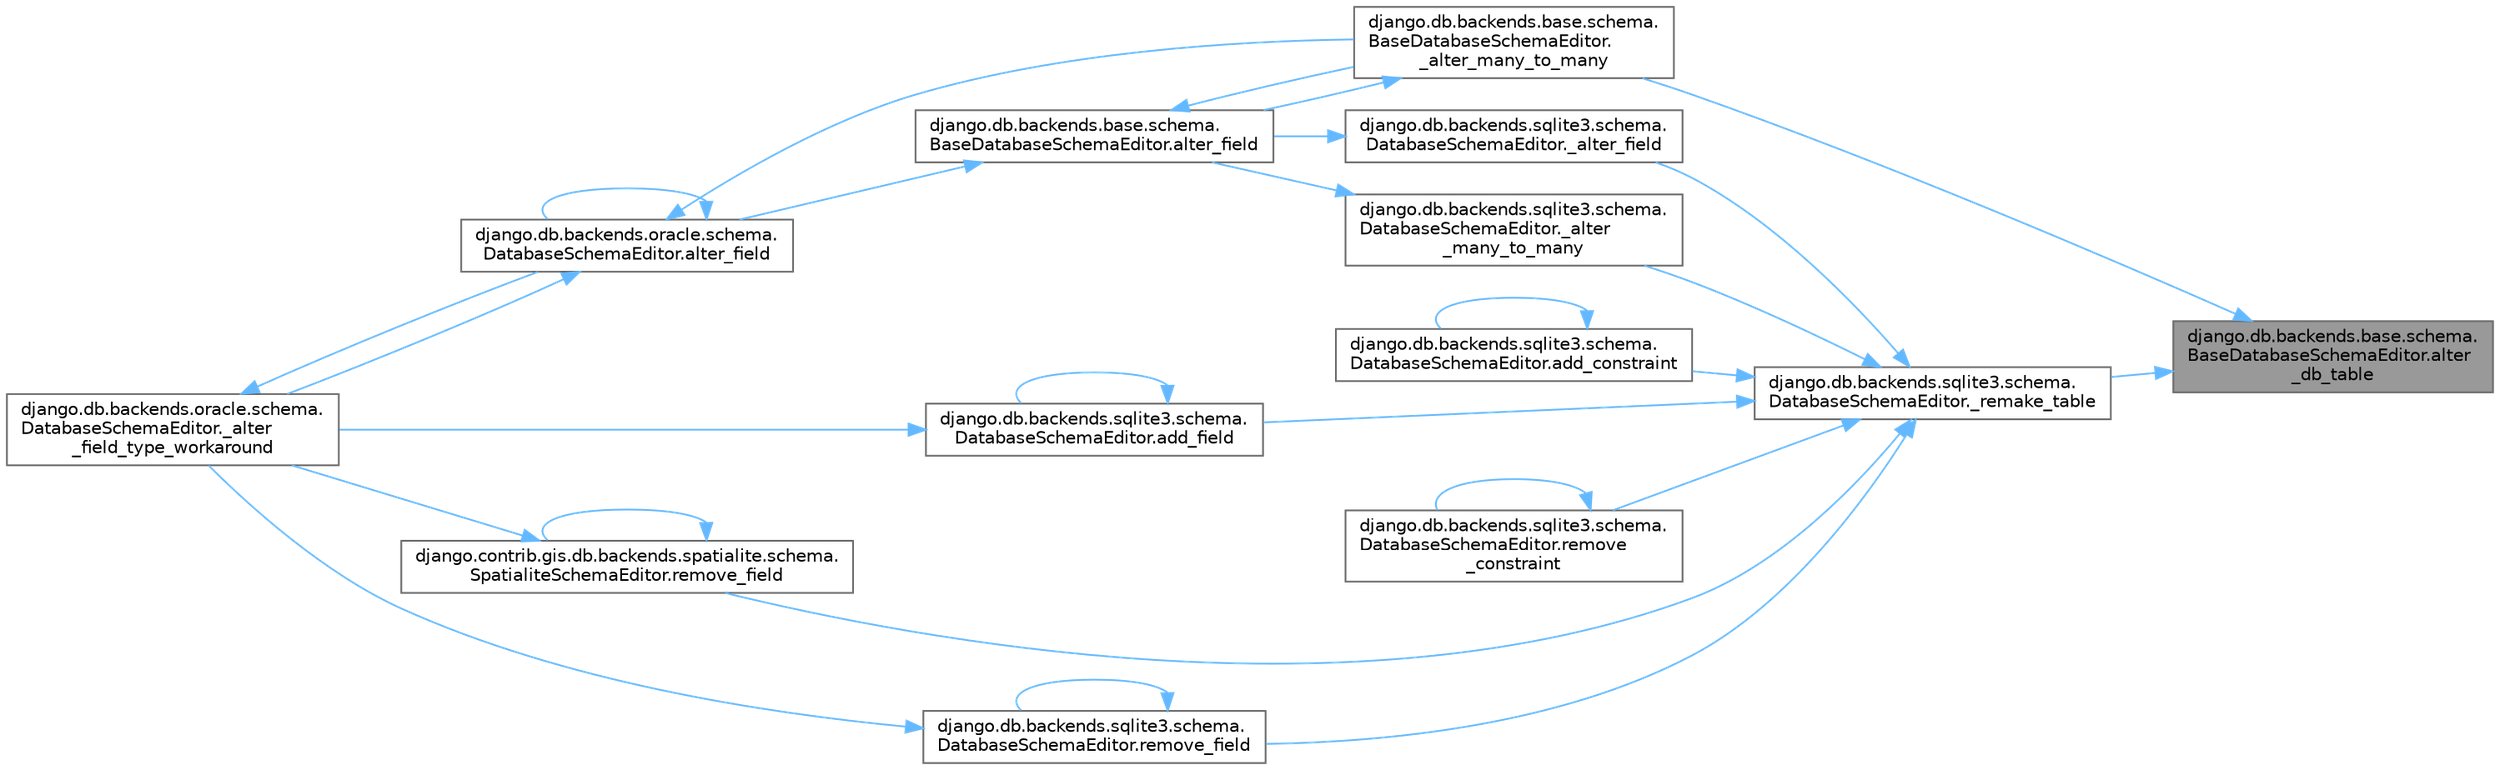 digraph "django.db.backends.base.schema.BaseDatabaseSchemaEditor.alter_db_table"
{
 // LATEX_PDF_SIZE
  bgcolor="transparent";
  edge [fontname=Helvetica,fontsize=10,labelfontname=Helvetica,labelfontsize=10];
  node [fontname=Helvetica,fontsize=10,shape=box,height=0.2,width=0.4];
  rankdir="RL";
  Node1 [id="Node000001",label="django.db.backends.base.schema.\lBaseDatabaseSchemaEditor.alter\l_db_table",height=0.2,width=0.4,color="gray40", fillcolor="grey60", style="filled", fontcolor="black",tooltip=" "];
  Node1 -> Node2 [id="edge1_Node000001_Node000002",dir="back",color="steelblue1",style="solid",tooltip=" "];
  Node2 [id="Node000002",label="django.db.backends.base.schema.\lBaseDatabaseSchemaEditor.\l_alter_many_to_many",height=0.2,width=0.4,color="grey40", fillcolor="white", style="filled",URL="$classdjango_1_1db_1_1backends_1_1base_1_1schema_1_1_base_database_schema_editor.html#a9774e6eb9ebfca5a149ac43b84a5ce33",tooltip=" "];
  Node2 -> Node3 [id="edge2_Node000002_Node000003",dir="back",color="steelblue1",style="solid",tooltip=" "];
  Node3 [id="Node000003",label="django.db.backends.base.schema.\lBaseDatabaseSchemaEditor.alter_field",height=0.2,width=0.4,color="grey40", fillcolor="white", style="filled",URL="$classdjango_1_1db_1_1backends_1_1base_1_1schema_1_1_base_database_schema_editor.html#ab1e8119bc95148d911edd2b67ff9f6bd",tooltip=" "];
  Node3 -> Node2 [id="edge3_Node000003_Node000002",dir="back",color="steelblue1",style="solid",tooltip=" "];
  Node3 -> Node4 [id="edge4_Node000003_Node000004",dir="back",color="steelblue1",style="solid",tooltip=" "];
  Node4 [id="Node000004",label="django.db.backends.oracle.schema.\lDatabaseSchemaEditor.alter_field",height=0.2,width=0.4,color="grey40", fillcolor="white", style="filled",URL="$classdjango_1_1db_1_1backends_1_1oracle_1_1schema_1_1_database_schema_editor.html#abeddc040d6a7af1ca57aee72ee85784f",tooltip=" "];
  Node4 -> Node5 [id="edge5_Node000004_Node000005",dir="back",color="steelblue1",style="solid",tooltip=" "];
  Node5 [id="Node000005",label="django.db.backends.oracle.schema.\lDatabaseSchemaEditor._alter\l_field_type_workaround",height=0.2,width=0.4,color="grey40", fillcolor="white", style="filled",URL="$classdjango_1_1db_1_1backends_1_1oracle_1_1schema_1_1_database_schema_editor.html#a78bc314f7e1030c1ef072c72a185ebd5",tooltip=" "];
  Node5 -> Node4 [id="edge6_Node000005_Node000004",dir="back",color="steelblue1",style="solid",tooltip=" "];
  Node4 -> Node2 [id="edge7_Node000004_Node000002",dir="back",color="steelblue1",style="solid",tooltip=" "];
  Node4 -> Node4 [id="edge8_Node000004_Node000004",dir="back",color="steelblue1",style="solid",tooltip=" "];
  Node1 -> Node6 [id="edge9_Node000001_Node000006",dir="back",color="steelblue1",style="solid",tooltip=" "];
  Node6 [id="Node000006",label="django.db.backends.sqlite3.schema.\lDatabaseSchemaEditor._remake_table",height=0.2,width=0.4,color="grey40", fillcolor="white", style="filled",URL="$classdjango_1_1db_1_1backends_1_1sqlite3_1_1schema_1_1_database_schema_editor.html#a9b5b247b2cd836c48a65726025b45e11",tooltip=" "];
  Node6 -> Node7 [id="edge10_Node000006_Node000007",dir="back",color="steelblue1",style="solid",tooltip=" "];
  Node7 [id="Node000007",label="django.db.backends.sqlite3.schema.\lDatabaseSchemaEditor._alter_field",height=0.2,width=0.4,color="grey40", fillcolor="white", style="filled",URL="$classdjango_1_1db_1_1backends_1_1sqlite3_1_1schema_1_1_database_schema_editor.html#ab256c1d60756ea054e7249a3aa80d43b",tooltip=" "];
  Node7 -> Node3 [id="edge11_Node000007_Node000003",dir="back",color="steelblue1",style="solid",tooltip=" "];
  Node6 -> Node8 [id="edge12_Node000006_Node000008",dir="back",color="steelblue1",style="solid",tooltip=" "];
  Node8 [id="Node000008",label="django.db.backends.sqlite3.schema.\lDatabaseSchemaEditor._alter\l_many_to_many",height=0.2,width=0.4,color="grey40", fillcolor="white", style="filled",URL="$classdjango_1_1db_1_1backends_1_1sqlite3_1_1schema_1_1_database_schema_editor.html#a0eb5631cba4809779acc541260e47610",tooltip=" "];
  Node8 -> Node3 [id="edge13_Node000008_Node000003",dir="back",color="steelblue1",style="solid",tooltip=" "];
  Node6 -> Node9 [id="edge14_Node000006_Node000009",dir="back",color="steelblue1",style="solid",tooltip=" "];
  Node9 [id="Node000009",label="django.db.backends.sqlite3.schema.\lDatabaseSchemaEditor.add_constraint",height=0.2,width=0.4,color="grey40", fillcolor="white", style="filled",URL="$classdjango_1_1db_1_1backends_1_1sqlite3_1_1schema_1_1_database_schema_editor.html#a7eb97cc68176d5b2f8034c1c14b3efec",tooltip=" "];
  Node9 -> Node9 [id="edge15_Node000009_Node000009",dir="back",color="steelblue1",style="solid",tooltip=" "];
  Node6 -> Node10 [id="edge16_Node000006_Node000010",dir="back",color="steelblue1",style="solid",tooltip=" "];
  Node10 [id="Node000010",label="django.db.backends.sqlite3.schema.\lDatabaseSchemaEditor.add_field",height=0.2,width=0.4,color="grey40", fillcolor="white", style="filled",URL="$classdjango_1_1db_1_1backends_1_1sqlite3_1_1schema_1_1_database_schema_editor.html#a86ab5e51a9418ae6d274cd67fed8ba0b",tooltip=" "];
  Node10 -> Node5 [id="edge17_Node000010_Node000005",dir="back",color="steelblue1",style="solid",tooltip=" "];
  Node10 -> Node10 [id="edge18_Node000010_Node000010",dir="back",color="steelblue1",style="solid",tooltip=" "];
  Node6 -> Node11 [id="edge19_Node000006_Node000011",dir="back",color="steelblue1",style="solid",tooltip=" "];
  Node11 [id="Node000011",label="django.db.backends.sqlite3.schema.\lDatabaseSchemaEditor.remove\l_constraint",height=0.2,width=0.4,color="grey40", fillcolor="white", style="filled",URL="$classdjango_1_1db_1_1backends_1_1sqlite3_1_1schema_1_1_database_schema_editor.html#a15c05aace4b1bc1e620abed0a51abeb2",tooltip=" "];
  Node11 -> Node11 [id="edge20_Node000011_Node000011",dir="back",color="steelblue1",style="solid",tooltip=" "];
  Node6 -> Node12 [id="edge21_Node000006_Node000012",dir="back",color="steelblue1",style="solid",tooltip=" "];
  Node12 [id="Node000012",label="django.contrib.gis.db.backends.spatialite.schema.\lSpatialiteSchemaEditor.remove_field",height=0.2,width=0.4,color="grey40", fillcolor="white", style="filled",URL="$classdjango_1_1contrib_1_1gis_1_1db_1_1backends_1_1spatialite_1_1schema_1_1_spatialite_schema_editor.html#a4c59cbfa609b5ed7dc5f235d65898ed4",tooltip=" "];
  Node12 -> Node5 [id="edge22_Node000012_Node000005",dir="back",color="steelblue1",style="solid",tooltip=" "];
  Node12 -> Node12 [id="edge23_Node000012_Node000012",dir="back",color="steelblue1",style="solid",tooltip=" "];
  Node6 -> Node13 [id="edge24_Node000006_Node000013",dir="back",color="steelblue1",style="solid",tooltip=" "];
  Node13 [id="Node000013",label="django.db.backends.sqlite3.schema.\lDatabaseSchemaEditor.remove_field",height=0.2,width=0.4,color="grey40", fillcolor="white", style="filled",URL="$classdjango_1_1db_1_1backends_1_1sqlite3_1_1schema_1_1_database_schema_editor.html#a1cb65c15605e13a0cd3720cb93894d26",tooltip=" "];
  Node13 -> Node5 [id="edge25_Node000013_Node000005",dir="back",color="steelblue1",style="solid",tooltip=" "];
  Node13 -> Node13 [id="edge26_Node000013_Node000013",dir="back",color="steelblue1",style="solid",tooltip=" "];
}
